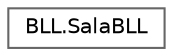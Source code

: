 digraph "Graphical Class Hierarchy"
{
 // LATEX_PDF_SIZE
  bgcolor="transparent";
  edge [fontname=Helvetica,fontsize=10,labelfontname=Helvetica,labelfontsize=10];
  node [fontname=Helvetica,fontsize=10,shape=box,height=0.2,width=0.4];
  rankdir="LR";
  Node0 [id="Node000000",label="BLL.SalaBLL",height=0.2,width=0.4,color="grey40", fillcolor="white", style="filled",URL="$class_b_l_l_1_1_sala_b_l_l.html",tooltip="Representa a camada de lógica de negócios para gerir salas em um museu."];
}
